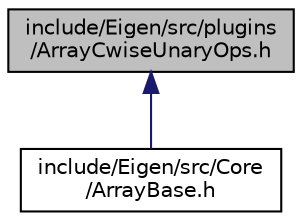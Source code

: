 digraph "include/Eigen/src/plugins/ArrayCwiseUnaryOps.h"
{
  edge [fontname="Helvetica",fontsize="10",labelfontname="Helvetica",labelfontsize="10"];
  node [fontname="Helvetica",fontsize="10",shape=record];
  Node1 [label="include/Eigen/src/plugins\l/ArrayCwiseUnaryOps.h",height=0.2,width=0.4,color="black", fillcolor="grey75", style="filled" fontcolor="black"];
  Node1 -> Node2 [dir="back",color="midnightblue",fontsize="10",style="solid",fontname="Helvetica"];
  Node2 [label="include/Eigen/src/Core\l/ArrayBase.h",height=0.2,width=0.4,color="black", fillcolor="white", style="filled",URL="$ArrayBase_8h.html"];
}
